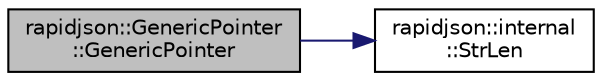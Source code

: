 digraph "rapidjson::GenericPointer::GenericPointer"
{
 // INTERACTIVE_SVG=YES
 // LATEX_PDF_SIZE
  edge [fontname="Helvetica",fontsize="10",labelfontname="Helvetica",labelfontsize="10"];
  node [fontname="Helvetica",fontsize="10",shape=record];
  rankdir="LR";
  Node2 [label="rapidjson::GenericPointer\l::GenericPointer",height=0.2,width=0.4,color="black", fillcolor="grey75", style="filled", fontcolor="black",tooltip="Constructor that parses a string or URI fragment representation."];
  Node2 -> Node3 [color="midnightblue",fontsize="10",style="solid",fontname="Helvetica"];
  Node3 [label="rapidjson::internal\l::StrLen",height=0.2,width=0.4,color="black", fillcolor="white", style="filled",URL="$namespacerapidjson_1_1internal.html#abe45d9242ecab3b9b58117961f57dc2f",tooltip="Custom strlen() which works on different character types."];
}
